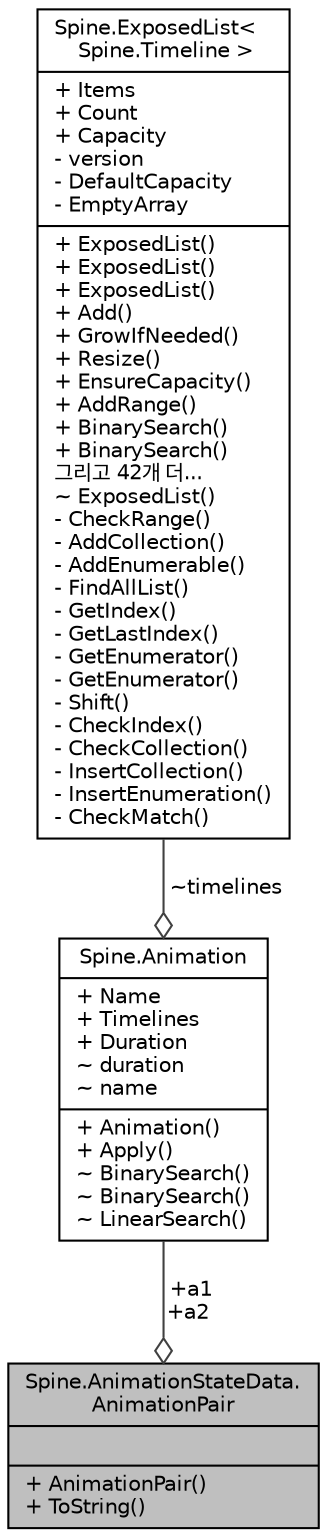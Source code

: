 digraph "Spine.AnimationStateData.AnimationPair"
{
 // LATEX_PDF_SIZE
  edge [fontname="Helvetica",fontsize="10",labelfontname="Helvetica",labelfontsize="10"];
  node [fontname="Helvetica",fontsize="10",shape=record];
  Node1 [label="{Spine.AnimationStateData.\lAnimationPair\n||+ AnimationPair()\l+ ToString()\l}",height=0.2,width=0.4,color="black", fillcolor="grey75", style="filled", fontcolor="black",tooltip=" "];
  Node2 -> Node1 [color="grey25",fontsize="10",style="solid",label=" +a1\n+a2" ,arrowhead="odiamond",fontname="Helvetica"];
  Node2 [label="{Spine.Animation\n|+ Name\l+ Timelines\l+ Duration\l~ duration\l~ name\l|+ Animation()\l+ Apply()\l~ BinarySearch()\l~ BinarySearch()\l~ LinearSearch()\l}",height=0.2,width=0.4,color="black", fillcolor="white", style="filled",URL="$class_spine_1_1_animation.html",tooltip=" "];
  Node3 -> Node2 [color="grey25",fontsize="10",style="solid",label=" ~timelines" ,arrowhead="odiamond",fontname="Helvetica"];
  Node3 [label="{Spine.ExposedList\<\l Spine.Timeline \>\n|+ Items\l+ Count\l+ Capacity\l- version\l- DefaultCapacity\l- EmptyArray\l|+ ExposedList()\l+ ExposedList()\l+ ExposedList()\l+ Add()\l+ GrowIfNeeded()\l+ Resize()\l+ EnsureCapacity()\l+ AddRange()\l+ BinarySearch()\l+ BinarySearch()\l그리고 42개 더...\l~ ExposedList()\l- CheckRange()\l- AddCollection()\l- AddEnumerable()\l- FindAllList()\l- GetIndex()\l- GetLastIndex()\l- GetEnumerator()\l- GetEnumerator()\l- Shift()\l- CheckIndex()\l- CheckCollection()\l- InsertCollection()\l- InsertEnumeration()\l- CheckMatch()\l}",height=0.2,width=0.4,color="black", fillcolor="white", style="filled",URL="$class_spine_1_1_exposed_list.html",tooltip=" "];
}
